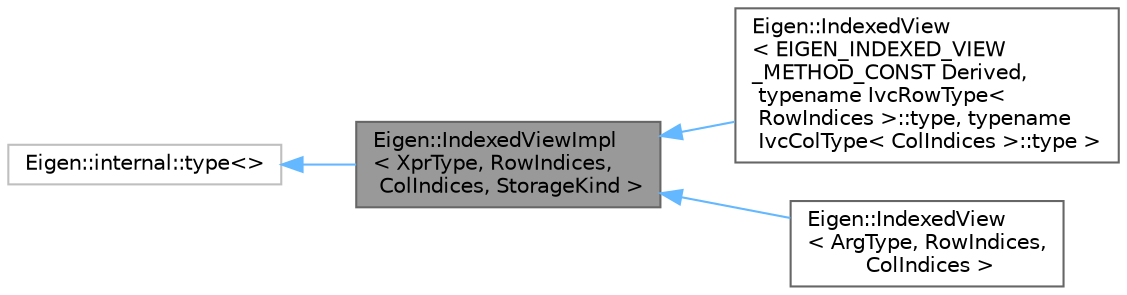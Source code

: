 digraph "Eigen::IndexedViewImpl&lt; XprType, RowIndices, ColIndices, StorageKind &gt;"
{
 // LATEX_PDF_SIZE
  bgcolor="transparent";
  edge [fontname=Helvetica,fontsize=10,labelfontname=Helvetica,labelfontsize=10];
  node [fontname=Helvetica,fontsize=10,shape=box,height=0.2,width=0.4];
  rankdir="LR";
  Node1 [id="Node000001",label="Eigen::IndexedViewImpl\l\< XprType, RowIndices,\l ColIndices, StorageKind \>",height=0.2,width=0.4,color="gray40", fillcolor="grey60", style="filled", fontcolor="black",tooltip=" "];
  Node2 -> Node1 [id="edge4_Node000001_Node000002",dir="back",color="steelblue1",style="solid",tooltip=" "];
  Node2 [id="Node000002",label="Eigen::internal::type\<\>",height=0.2,width=0.4,color="grey75", fillcolor="white", style="filled",URL="$structEigen_1_1internal_1_1generic__xpr__base.html",tooltip=" "];
  Node1 -> Node3 [id="edge5_Node000001_Node000003",dir="back",color="steelblue1",style="solid",tooltip=" "];
  Node3 [id="Node000003",label="Eigen::IndexedView\l\< EIGEN_INDEXED_VIEW\l_METHOD_CONST Derived,\l typename IvcRowType\<\l RowIndices \>::type, typename\l IvcColType\< ColIndices \>::type \>",height=0.2,width=0.4,color="gray40", fillcolor="white", style="filled",URL="$classEigen_1_1IndexedView.html",tooltip=" "];
  Node1 -> Node4 [id="edge6_Node000001_Node000004",dir="back",color="steelblue1",style="solid",tooltip=" "];
  Node4 [id="Node000004",label="Eigen::IndexedView\l\< ArgType, RowIndices,\l ColIndices \>",height=0.2,width=0.4,color="gray40", fillcolor="white", style="filled",URL="$classEigen_1_1IndexedView.html",tooltip=" "];
}
